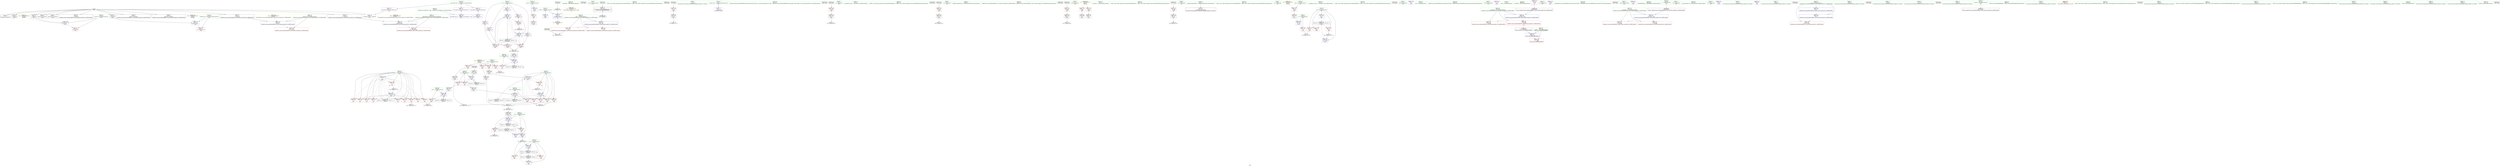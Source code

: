 digraph "SVFG" {
	label="SVFG";

	Node0x55576d78be30 [shape=record,color=grey,label="{NodeID: 0\nNullPtr}"];
	Node0x55576d78be30 -> Node0x55576d7a0e20[style=solid];
	Node0x55576d78be30 -> Node0x55576d7a0f20[style=solid];
	Node0x55576d78be30 -> Node0x55576d7a0ff0[style=solid];
	Node0x55576d78be30 -> Node0x55576d7a10c0[style=solid];
	Node0x55576d78be30 -> Node0x55576d7a1190[style=solid];
	Node0x55576d78be30 -> Node0x55576d7a1260[style=solid];
	Node0x55576d78be30 -> Node0x55576d7a1330[style=solid];
	Node0x55576d78be30 -> Node0x55576d7a1400[style=solid];
	Node0x55576d78be30 -> Node0x55576d7a14d0[style=solid];
	Node0x55576d78be30 -> Node0x55576d7a15a0[style=solid];
	Node0x55576d78be30 -> Node0x55576d7a1670[style=solid];
	Node0x55576d78be30 -> Node0x55576d7a76b0[style=solid];
	Node0x55576d7c4360 [shape=record,color=yellow,style=double,label="{NodeID: 360\n48V_1 = ENCHI(MR_48V_0)\npts\{341 \}\nFun[_ZStplIcSt11char_traitsIcESaIcEENSt7__cxx1112basic_stringIT_T0_T1_EEPKS5_RKS8_]}"];
	Node0x55576d7c4360 -> Node0x55576d7a9db0[style=dashed];
	Node0x55576d7a1b80 [shape=record,color=blue,label="{NodeID: 194\n89\<--142\nn\<--conv7\nmain\n}"];
	Node0x55576d7a1b80 -> Node0x55576d7a50c0[style=dashed];
	Node0x55576d7a1b80 -> Node0x55576d7a5190[style=dashed];
	Node0x55576d7a1b80 -> Node0x55576d7be800[style=dashed];
	Node0x55576d79ead0 [shape=record,color=black,label="{NodeID: 111\n72\<--301\nmain_ret\<--\nmain\n}"];
	Node0x55576d79cd90 [shape=record,color=green,label="{NodeID: 28\n8\<--10\n_ZL2PI\<--_ZL2PI_field_insensitive\nGlob }"];
	Node0x55576d79cd90 -> Node0x55576d7a73b0[style=solid];
	Node0x55576d79cd90 -> Node0x55576d7a77b0[style=solid];
	Node0x55576d7a4d80 [shape=record,color=red,label="{NodeID: 139\n253\<--83\n\<--num\nmain\n}"];
	Node0x55576d7a4d80 -> Node0x55576d7b0a90[style=solid];
	Node0x55576d79f570 [shape=record,color=green,label="{NodeID: 56\n120\<--121\n_ZNSirsERi\<--_ZNSirsERi_field_insensitive\n}"];
	Node0x55576d7d8280 [shape=record,color=black,label="{NodeID: 416\n287 = PHI()\n}"];
	Node0x55576d7a6440 [shape=record,color=red,label="{NodeID: 167\n166\<--165\n\<--arrayidx\nmain\n}"];
	Node0x55576d7a6440 -> Node0x55576d7a1df0[style=solid];
	Node0x55576d7a0ff0 [shape=record,color=black,label="{NodeID: 84\n214\<--3\n\<--dummyVal\nmain\n}"];
	Node0x55576d7a0ff0 -> Node0x55576d7a1f90[style=solid];
	Node0x55576d79afb0 [shape=record,color=green,label="{NodeID: 1\n7\<--1\n__dso_handle\<--dummyObj\nGlob }"];
	Node0x55576d7a1c50 [shape=record,color=blue,label="{NodeID: 195\n93\<--123\ni\<--\nmain\n}"];
	Node0x55576d7a1c50 -> Node0x55576d7a5260[style=dashed];
	Node0x55576d7a1c50 -> Node0x55576d7a5330[style=dashed];
	Node0x55576d7a1c50 -> Node0x55576d7a5400[style=dashed];
	Node0x55576d7a1c50 -> Node0x55576d7a54d0[style=dashed];
	Node0x55576d7a1c50 -> Node0x55576d7a55a0[style=dashed];
	Node0x55576d7a1c50 -> Node0x55576d7a5670[style=dashed];
	Node0x55576d7a1c50 -> Node0x55576d7a5740[style=dashed];
	Node0x55576d7a1c50 -> Node0x55576d7a5810[style=dashed];
	Node0x55576d7a1c50 -> Node0x55576d7a58e0[style=dashed];
	Node0x55576d7a1c50 -> Node0x55576d7a59b0[style=dashed];
	Node0x55576d7a1c50 -> Node0x55576d7a2130[style=dashed];
	Node0x55576d7a1c50 -> Node0x55576d7bed00[style=dashed];
	Node0x55576d79eba0 [shape=record,color=black,label="{NodeID: 112\n406\<--412\n_ZNSt11char_traitsIcE6lengthEPKc_ret\<--call\n_ZNSt11char_traitsIcE6lengthEPKc\n|{<s0>26}}"];
	Node0x55576d79eba0:s0 -> Node0x55576d7d8900[style=solid,color=blue];
	Node0x55576d79ce20 [shape=record,color=green,label="{NodeID: 29\n11\<--12\ncon\<--con_field_insensitive\nGlob }"];
	Node0x55576d79ce20 -> Node0x55576d79ed40[style=solid];
	Node0x55576d79ce20 -> Node0x55576d79ee10[style=solid];
	Node0x55576d79ce20 -> Node0x55576d7a3a40[style=solid];
	Node0x55576d79ce20 -> Node0x55576d7a3b10[style=solid];
	Node0x55576d79ce20 -> Node0x55576d7a3be0[style=solid];
	Node0x55576d7a4e50 [shape=record,color=red,label="{NodeID: 140\n257\<--83\n\<--num\nmain\n}"];
	Node0x55576d7a4e50 -> Node0x55576d79e860[style=solid];
	Node0x55576d79f670 [shape=record,color=green,label="{NodeID: 57\n133\<--134\n_ZNSt7__cxx1112basic_stringIcSt11char_traitsIcESaIcEEC1Ev\<--_ZNSt7__cxx1112basic_stringIcSt11char_traitsIcESaIcEEC1Ev_field_insensitive\n}"];
	Node0x55576d7d8350 [shape=record,color=black,label="{NodeID: 417\n289 = PHI()\n}"];
	Node0x55576d7a6510 [shape=record,color=red,label="{NodeID: 168\n174\<--171\n\<--call17\nmain\n}"];
	Node0x55576d7a6510 -> Node0x55576d79e110[style=solid];
	Node0x55576d7a10c0 [shape=record,color=black,label="{NodeID: 85\n216\<--3\n\<--dummyVal\nmain\n}"];
	Node0x55576d7a10c0 -> Node0x55576d7a2060[style=solid];
	Node0x55576d78bb10 [shape=record,color=green,label="{NodeID: 2\n9\<--1\n\<--dummyObj\nCan only get source location for instruction, argument, global var or function.}"];
	Node0x55576d7a1d20 [shape=record,color=blue,label="{NodeID: 196\n95\<--156\n_b10\<--conv11\nmain\n}"];
	Node0x55576d7a1d20 -> Node0x55576d7a5a80[style=dashed];
	Node0x55576d7a1d20 -> Node0x55576d7bf200[style=dashed];
	Node0x55576d79ec70 [shape=record,color=purple,label="{NodeID: 113\n42\<--4\n\<--_ZStL8__ioinit\n__cxx_global_var_init\n}"];
	Node0x55576d79ceb0 [shape=record,color=green,label="{NodeID: 30\n31\<--35\nllvm.global_ctors\<--llvm.global_ctors_field_insensitive\nGlob }"];
	Node0x55576d79ceb0 -> Node0x55576d7a4260[style=solid];
	Node0x55576d79ceb0 -> Node0x55576d7a4360[style=solid];
	Node0x55576d79ceb0 -> Node0x55576d7a4460[style=solid];
	Node0x55576d7a37d0 [shape=record,color=grey,label="{NodeID: 307\n64 = Binary(65, 61, )\n}"];
	Node0x55576d7a37d0 -> Node0x55576d7a77b0[style=solid];
	Node0x55576d7a4f20 [shape=record,color=red,label="{NodeID: 141\n303\<--85\nexn\<--exn.slot\nmain\n}"];
	Node0x55576d79f770 [shape=record,color=green,label="{NodeID: 58\n136\<--137\n_ZStrsIcSt11char_traitsIcESaIcEERSt13basic_istreamIT_T0_ES7_RNSt7__cxx1112basic_stringIS4_S5_T1_EE\<--_ZStrsIcSt11char_traitsIcESaIcEERSt13basic_istreamIT_T0_ES7_RNSt7__cxx1112basic_stringIS4_S5_T1_EE_field_insensitive\n}"];
	Node0x55576d7d8420 [shape=record,color=black,label="{NodeID: 418\n290 = PHI()\n}"];
	Node0x55576d7a65e0 [shape=record,color=red,label="{NodeID: 169\n181\<--180\n\<--call21\nmain\n}"];
	Node0x55576d7a65e0 -> Node0x55576d79e1e0[style=solid];
	Node0x55576d7a1190 [shape=record,color=black,label="{NodeID: 86\n305\<--3\nlpad.val\<--dummyVal\nmain\n}"];
	Node0x55576d78bbd0 [shape=record,color=green,label="{NodeID: 3\n13\<--1\n.str\<--dummyObj\nGlob }"];
	Node0x55576d7a1df0 [shape=record,color=blue,label="{NodeID: 197\n168\<--166\narrayidx15\<--\nmain\n}"];
	Node0x55576d7a1df0 -> Node0x55576d7a6440[style=dashed];
	Node0x55576d7a1df0 -> Node0x55576d7a6920[style=dashed];
	Node0x55576d7a1df0 -> Node0x55576d7a69f0[style=dashed];
	Node0x55576d7a1df0 -> Node0x55576d7a6ac0[style=dashed];
	Node0x55576d7a1df0 -> Node0x55576d7a1df0[style=dashed];
	Node0x55576d7a1df0 -> Node0x55576d7a1ec0[style=dashed];
	Node0x55576d7a1df0 -> Node0x55576d7c1400[style=dashed];
	Node0x55576d79ed40 [shape=record,color=purple,label="{NodeID: 114\n165\<--11\narrayidx\<--con\nmain\n}"];
	Node0x55576d79ed40 -> Node0x55576d7a6440[style=solid];
	Node0x55576d79cf80 [shape=record,color=green,label="{NodeID: 31\n36\<--37\n__cxx_global_var_init\<--__cxx_global_var_init_field_insensitive\n}"];
	Node0x55576d7af790 [shape=record,color=grey,label="{NodeID: 308\n260 = Binary(259, 123, )\n}"];
	Node0x55576d7af790 -> Node0x55576d79e930[style=solid];
	Node0x55576d7a4ff0 [shape=record,color=red,label="{NodeID: 142\n304\<--87\nsel\<--ehselector.slot\nmain\n}"];
	Node0x55576d79f870 [shape=record,color=green,label="{NodeID: 59\n140\<--141\n_ZNKSt7__cxx1112basic_stringIcSt11char_traitsIcESaIcEE4sizeEv\<--_ZNKSt7__cxx1112basic_stringIcSt11char_traitsIcESaIcEE4sizeEv_field_insensitive\n}"];
	Node0x55576d7d84f0 [shape=record,color=black,label="{NodeID: 419\n361 = PHI()\n}"];
	Node0x55576d7a66b0 [shape=record,color=red,label="{NodeID: 170\n188\<--187\n\<--call26\nmain\n}"];
	Node0x55576d7a66b0 -> Node0x55576d79e2b0[style=solid];
	Node0x55576d7a1260 [shape=record,color=black,label="{NodeID: 87\n306\<--3\nlpad.val81\<--dummyVal\nmain\n}"];
	Node0x55576d78bc90 [shape=record,color=green,label="{NodeID: 4\n15\<--1\n.str.2\<--dummyObj\nGlob }"];
	Node0x55576d7a1ec0 [shape=record,color=blue,label="{NodeID: 198\n208\<--210\narrayidx39\<--inc\nmain\n}"];
	Node0x55576d7a1ec0 -> Node0x55576d7a6440[style=dashed];
	Node0x55576d7a1ec0 -> Node0x55576d7a69f0[style=dashed];
	Node0x55576d7a1ec0 -> Node0x55576d7a6ac0[style=dashed];
	Node0x55576d7a1ec0 -> Node0x55576d7a1df0[style=dashed];
	Node0x55576d7a1ec0 -> Node0x55576d7c1400[style=dashed];
	Node0x55576d79ee10 [shape=record,color=purple,label="{NodeID: 115\n168\<--11\narrayidx15\<--con\nmain\n}"];
	Node0x55576d79ee10 -> Node0x55576d7a1df0[style=solid];
	Node0x55576d79d080 [shape=record,color=green,label="{NodeID: 32\n40\<--41\n_ZNSt8ios_base4InitC1Ev\<--_ZNSt8ios_base4InitC1Ev_field_insensitive\n}"];
	Node0x55576d7af890 [shape=record,color=grey,label="{NodeID: 309\n355 = Binary(352, 354, )\n}"];
	Node0x55576d7a50c0 [shape=record,color=red,label="{NodeID: 143\n155\<--89\n\<--n\nmain\n}"];
	Node0x55576d7a50c0 -> Node0x55576d79e040[style=solid];
	Node0x55576d79f970 [shape=record,color=green,label="{NodeID: 60\n146\<--147\n_ZStplIcSt11char_traitsIcESaIcEENSt7__cxx1112basic_stringIT_T0_T1_EEPKS5_RKS8_\<--_ZStplIcSt11char_traitsIcESaIcEENSt7__cxx1112basic_stringIT_T0_T1_EEPKS5_RKS8__field_insensitive\n}"];
	Node0x55576d7d85c0 [shape=record,color=black,label="{NodeID: 420\n148 = PHI()\n}"];
	Node0x55576d7a6780 [shape=record,color=red,label="{NodeID: 171\n195\<--194\n\<--call31\nmain\n}"];
	Node0x55576d7a6780 -> Node0x55576d79e380[style=solid];
	Node0x55576d7a1330 [shape=record,color=black,label="{NodeID: 88\n372\<--3\n\<--dummyVal\n_ZStplIcSt11char_traitsIcESaIcEENSt7__cxx1112basic_stringIT_T0_T1_EEPKS5_RKS8_\n}"];
	Node0x55576d78d520 [shape=record,color=green,label="{NodeID: 5\n17\<--1\nstdin\<--dummyObj\nGlob }"];
	Node0x55576d7c47f0 [shape=record,color=yellow,style=double,label="{NodeID: 365\n4V_1 = ENCHI(MR_4V_0)\npts\{1 \}\nFun[main]}"];
	Node0x55576d7c47f0 -> Node0x55576d7a4560[style=dashed];
	Node0x55576d7c47f0 -> Node0x55576d7a4630[style=dashed];
	Node0x55576d7a1f90 [shape=record,color=blue,label="{NodeID: 199\n85\<--214\nexn.slot\<--\nmain\n}"];
	Node0x55576d7a1f90 -> Node0x55576d7a4f20[style=dashed];
	Node0x55576d7a3a40 [shape=record,color=purple,label="{NodeID: 116\n208\<--11\narrayidx39\<--con\nmain\n}"];
	Node0x55576d7a3a40 -> Node0x55576d7a6920[style=solid];
	Node0x55576d7a3a40 -> Node0x55576d7a1ec0[style=solid];
	Node0x55576d79d180 [shape=record,color=green,label="{NodeID: 33\n46\<--47\n__cxa_atexit\<--__cxa_atexit_field_insensitive\n}"];
	Node0x55576d7afa10 [shape=record,color=grey,label="{NodeID: 310\n259 = Binary(256, 258, )\n}"];
	Node0x55576d7afa10 -> Node0x55576d7af790[style=solid];
	Node0x55576d7a5190 [shape=record,color=red,label="{NodeID: 144\n232\<--89\n\<--n\nmain\n}"];
	Node0x55576d7a5190 -> Node0x55576d79e5f0[style=solid];
	Node0x55576d79fa70 [shape=record,color=green,label="{NodeID: 61\n149\<--150\n_ZNSt7__cxx1112basic_stringIcSt11char_traitsIcESaIcEEaSEOS4_\<--_ZNSt7__cxx1112basic_stringIcSt11char_traitsIcESaIcEEaSEOS4__field_insensitive\n}"];
	Node0x55576d7d8690 [shape=record,color=black,label="{NodeID: 421\n171 = PHI()\n}"];
	Node0x55576d7d8690 -> Node0x55576d7a6510[style=solid];
	Node0x55576d7a6850 [shape=record,color=red,label="{NodeID: 172\n202\<--201\n\<--call36\nmain\n}"];
	Node0x55576d7a6850 -> Node0x55576d79e450[style=solid];
	Node0x55576d7a1400 [shape=record,color=black,label="{NodeID: 89\n373\<--3\n\<--dummyVal\n_ZStplIcSt11char_traitsIcESaIcEENSt7__cxx1112basic_stringIT_T0_T1_EEPKS5_RKS8_\n}"];
	Node0x55576d7a1400 -> Node0x55576d7a9ce0[style=solid];
	Node0x55576d78d5e0 [shape=record,color=green,label="{NodeID: 6\n18\<--1\n.str.3\<--dummyObj\nGlob }"];
	Node0x55576d7a2060 [shape=record,color=blue,label="{NodeID: 200\n87\<--216\nehselector.slot\<--\nmain\n}"];
	Node0x55576d7a2060 -> Node0x55576d7a4ff0[style=dashed];
	Node0x55576d7a3b10 [shape=record,color=purple,label="{NodeID: 117\n241\<--11\narrayidx48\<--con\nmain\n}"];
	Node0x55576d7a3b10 -> Node0x55576d7a69f0[style=solid];
	Node0x55576d79d280 [shape=record,color=green,label="{NodeID: 34\n45\<--51\n_ZNSt8ios_base4InitD1Ev\<--_ZNSt8ios_base4InitD1Ev_field_insensitive\n}"];
	Node0x55576d79d280 -> Node0x55576d7a1740[style=solid];
	Node0x55576d7afb90 [shape=record,color=grey,label="{NodeID: 311\n164 = Binary(163, 123, )\n}"];
	Node0x55576d7a5260 [shape=record,color=red,label="{NodeID: 145\n159\<--93\n\<--i\nmain\n}"];
	Node0x55576d7a5260 -> Node0x55576d7b0d90[style=solid];
	Node0x55576d79fb70 [shape=record,color=green,label="{NodeID: 62\n152\<--153\n_ZNSt7__cxx1112basic_stringIcSt11char_traitsIcESaIcEED1Ev\<--_ZNSt7__cxx1112basic_stringIcSt11char_traitsIcESaIcEED1Ev_field_insensitive\n}"];
	Node0x55576d7d8760 [shape=record,color=black,label="{NodeID: 422\n180 = PHI()\n}"];
	Node0x55576d7d8760 -> Node0x55576d7a65e0[style=solid];
	Node0x55576d7a6920 [shape=record,color=red,label="{NodeID: 173\n209\<--208\n\<--arrayidx39\nmain\n}"];
	Node0x55576d7a6920 -> Node0x55576d7b0010[style=solid];
	Node0x55576d7a14d0 [shape=record,color=black,label="{NodeID: 90\n375\<--3\n\<--dummyVal\n_ZStplIcSt11char_traitsIcESaIcEENSt7__cxx1112basic_stringIT_T0_T1_EEPKS5_RKS8_\n}"];
	Node0x55576d7a14d0 -> Node0x55576d7a9db0[style=solid];
	Node0x55576d78d6a0 [shape=record,color=green,label="{NodeID: 7\n20\<--1\n.str.4\<--dummyObj\nGlob }"];
	Node0x55576d7c49e0 [shape=record,color=yellow,style=double,label="{NodeID: 367\n8V_1 = ENCHI(MR_8V_0)\npts\{76 \}\nFun[main]}"];
	Node0x55576d7c49e0 -> Node0x55576d7a47d0[style=dashed];
	Node0x55576d7a2130 [shape=record,color=blue,label="{NodeID: 201\n93\<--222\ni\<--inc40\nmain\n}"];
	Node0x55576d7a2130 -> Node0x55576d7a5260[style=dashed];
	Node0x55576d7a2130 -> Node0x55576d7a5330[style=dashed];
	Node0x55576d7a2130 -> Node0x55576d7a5400[style=dashed];
	Node0x55576d7a2130 -> Node0x55576d7a54d0[style=dashed];
	Node0x55576d7a2130 -> Node0x55576d7a55a0[style=dashed];
	Node0x55576d7a2130 -> Node0x55576d7a5670[style=dashed];
	Node0x55576d7a2130 -> Node0x55576d7a5740[style=dashed];
	Node0x55576d7a2130 -> Node0x55576d7a5810[style=dashed];
	Node0x55576d7a2130 -> Node0x55576d7a58e0[style=dashed];
	Node0x55576d7a2130 -> Node0x55576d7a59b0[style=dashed];
	Node0x55576d7a2130 -> Node0x55576d7a2130[style=dashed];
	Node0x55576d7a2130 -> Node0x55576d7bed00[style=dashed];
	Node0x55576d7a3be0 [shape=record,color=purple,label="{NodeID: 118\n247\<--11\narrayidx51\<--con\nmain\n}"];
	Node0x55576d7a3be0 -> Node0x55576d7a6ac0[style=solid];
	Node0x55576d79d380 [shape=record,color=green,label="{NodeID: 35\n58\<--59\n__cxx_global_var_init.1\<--__cxx_global_var_init.1_field_insensitive\n}"];
	Node0x55576d7afd10 [shape=record,color=grey,label="{NodeID: 312\n246 = Binary(243, 245, )\n}"];
	Node0x55576d7a5330 [shape=record,color=red,label="{NodeID: 146\n163\<--93\n\<--i\nmain\n}"];
	Node0x55576d7a5330 -> Node0x55576d7afb90[style=solid];
	Node0x55576d79fc70 [shape=record,color=green,label="{NodeID: 63\n172\<--173\n_ZNSt7__cxx1112basic_stringIcSt11char_traitsIcESaIcEEixEm\<--_ZNSt7__cxx1112basic_stringIcSt11char_traitsIcESaIcEEixEm_field_insensitive\n}"];
	Node0x55576d7d8830 [shape=record,color=black,label="{NodeID: 423\n279 = PHI()\n}"];
	Node0x55576d7a69f0 [shape=record,color=red,label="{NodeID: 174\n242\<--241\n\<--arrayidx48\nmain\n}"];
	Node0x55576d7a69f0 -> Node0x55576d7afe90[style=solid];
	Node0x55576d7a15a0 [shape=record,color=black,label="{NodeID: 91\n384\<--3\nlpad.val\<--dummyVal\n_ZStplIcSt11char_traitsIcESaIcEENSt7__cxx1112basic_stringIT_T0_T1_EEPKS5_RKS8_\n}"];
	Node0x55576d78d760 [shape=record,color=green,label="{NodeID: 8\n22\<--1\nstdout\<--dummyObj\nGlob }"];
	Node0x55576d7a2200 [shape=record,color=blue,label="{NodeID: 202\n97\<--226\nres\<--\nmain\n}"];
	Node0x55576d7a2200 -> Node0x55576d7c1e00[style=dashed];
	Node0x55576d7a3cb0 [shape=record,color=purple,label="{NodeID: 119\n110\<--13\n\<--.str\nmain\n}"];
	Node0x55576d79d480 [shape=record,color=green,label="{NodeID: 36\n62\<--63\nacos\<--acos_field_insensitive\n}"];
	Node0x55576d7afe90 [shape=record,color=grey,label="{NodeID: 313\n249 = Binary(242, 248, )\n}"];
	Node0x55576d7afe90 -> Node0x55576d79e790[style=solid];
	Node0x55576d7a5400 [shape=record,color=red,label="{NodeID: 147\n167\<--93\n\<--i\nmain\n}"];
	Node0x55576d79fd70 [shape=record,color=green,label="{NodeID: 64\n280\<--281\n_ZStlsISt11char_traitsIcEERSt13basic_ostreamIcT_ES5_PKc\<--_ZStlsISt11char_traitsIcEERSt13basic_ostreamIcT_ES5_PKc_field_insensitive\n}"];
	Node0x55576d7d8900 [shape=record,color=black,label="{NodeID: 424\n345 = PHI(406, )\n}"];
	Node0x55576d7d8900 -> Node0x55576d7a9a70[style=solid];
	Node0x55576d7be300 [shape=record,color=black,label="{NodeID: 341\nMR_10V_3 = PHI(MR_10V_4, MR_10V_2, )\npts\{78 \}\n}"];
	Node0x55576d7be300 -> Node0x55576d7a48a0[style=dashed];
	Node0x55576d7be300 -> Node0x55576d7a4970[style=dashed];
	Node0x55576d7be300 -> Node0x55576d7a4a40[style=dashed];
	Node0x55576d7be300 -> Node0x55576d7a2880[style=dashed];
	Node0x55576d7a6ac0 [shape=record,color=red,label="{NodeID: 175\n248\<--247\n\<--arrayidx51\nmain\n}"];
	Node0x55576d7a6ac0 -> Node0x55576d7afe90[style=solid];
	Node0x55576d7a1670 [shape=record,color=black,label="{NodeID: 92\n385\<--3\nlpad.val6\<--dummyVal\n_ZStplIcSt11char_traitsIcESaIcEENSt7__cxx1112basic_stringIT_T0_T1_EEPKS5_RKS8_\n}"];
	Node0x55576d78d860 [shape=record,color=green,label="{NodeID: 9\n23\<--1\n_ZSt3cin\<--dummyObj\nGlob }"];
	Node0x55576d7a22d0 [shape=record,color=blue,label="{NodeID: 203\n99\<--228\nlast\<--\nmain\n}"];
	Node0x55576d7a22d0 -> Node0x55576d7c2300[style=dashed];
	Node0x55576d7a3d80 [shape=record,color=purple,label="{NodeID: 120\n111\<--15\n\<--.str.2\nmain\n}"];
	Node0x55576d79d580 [shape=record,color=green,label="{NodeID: 37\n70\<--71\nmain\<--main_field_insensitive\n}"];
	Node0x55576d7b0010 [shape=record,color=grey,label="{NodeID: 314\n210 = Binary(209, 123, )\n}"];
	Node0x55576d7b0010 -> Node0x55576d7a1ec0[style=solid];
	Node0x55576d7a54d0 [shape=record,color=red,label="{NodeID: 148\n170\<--93\n\<--i\nmain\n}"];
	Node0x55576d79fe70 [shape=record,color=green,label="{NodeID: 65\n284\<--285\n_ZNSolsEx\<--_ZNSolsEx_field_insensitive\n}"];
	Node0x55576d7d89d0 [shape=record,color=black,label="{NodeID: 425\n354 = PHI()\n}"];
	Node0x55576d7d89d0 -> Node0x55576d7af890[style=solid];
	Node0x55576d7be800 [shape=record,color=black,label="{NodeID: 342\nMR_20V_2 = PHI(MR_20V_3, MR_20V_1, )\npts\{90 \}\n}"];
	Node0x55576d7be800 -> Node0x55576d7a1b80[style=dashed];
	Node0x55576d7a6b90 [shape=record,color=red,label="{NodeID: 176\n344\<--330\n\<--__lhs.addr\n_ZStplIcSt11char_traitsIcESaIcEENSt7__cxx1112basic_stringIT_T0_T1_EEPKS5_RKS8_\n|{<s0>26}}"];
	Node0x55576d7a6b90:s0 -> Node0x55576d7d8e80[style=solid,color=red];
	Node0x55576d7a1740 [shape=record,color=black,label="{NodeID: 93\n44\<--45\n\<--_ZNSt8ios_base4InitD1Ev\nCan only get source location for instruction, argument, global var or function.}"];
	Node0x55576d78d960 [shape=record,color=green,label="{NodeID: 10\n24\<--1\n.str.5\<--dummyObj\nGlob }"];
	Node0x55576d7c4c80 [shape=record,color=yellow,style=double,label="{NodeID: 370\n14V_1 = ENCHI(MR_14V_0)\npts\{84 \}\nFun[main]}"];
	Node0x55576d7c4c80 -> Node0x55576d7a4be0[style=dashed];
	Node0x55576d7c4c80 -> Node0x55576d7a4cb0[style=dashed];
	Node0x55576d7c4c80 -> Node0x55576d7a4d80[style=dashed];
	Node0x55576d7c4c80 -> Node0x55576d7a4e50[style=dashed];
	Node0x55576d7a23a0 [shape=record,color=blue,label="{NodeID: 204\n101\<--230\ni41\<--conv42\nmain\n}"];
	Node0x55576d7a23a0 -> Node0x55576d7a5e90[style=dashed];
	Node0x55576d7a23a0 -> Node0x55576d7a5f60[style=dashed];
	Node0x55576d7a23a0 -> Node0x55576d7a6030[style=dashed];
	Node0x55576d7a23a0 -> Node0x55576d7a6100[style=dashed];
	Node0x55576d7a23a0 -> Node0x55576d7a61d0[style=dashed];
	Node0x55576d7a23a0 -> Node0x55576d7a27b0[style=dashed];
	Node0x55576d7a23a0 -> Node0x55576d7c0100[style=dashed];
	Node0x55576d7a3e50 [shape=record,color=purple,label="{NodeID: 121\n116\<--18\n\<--.str.3\nmain\n}"];
	Node0x55576d79d680 [shape=record,color=green,label="{NodeID: 38\n73\<--74\nretval\<--retval_field_insensitive\nmain\n}"];
	Node0x55576d79d680 -> Node0x55576d7a4700[style=solid];
	Node0x55576d79d680 -> Node0x55576d7a7880[style=solid];
	Node0x55576d7b0190 [shape=record,color=grey,label="{NodeID: 315\n298 = Binary(297, 123, )\n}"];
	Node0x55576d7b0190 -> Node0x55576d7a2880[style=solid];
	Node0x55576d7a55a0 [shape=record,color=red,label="{NodeID: 149\n179\<--93\n\<--i\nmain\n}"];
	Node0x55576d79ff70 [shape=record,color=green,label="{NodeID: 66\n291\<--292\n_ZSt4endlIcSt11char_traitsIcEERSt13basic_ostreamIT_T0_ES6_\<--_ZSt4endlIcSt11char_traitsIcEERSt13basic_ostreamIT_T0_ES6__field_insensitive\n}"];
	Node0x55576d7d8aa0 [shape=record,color=black,label="{NodeID: 426\n365 = PHI()\n}"];
	Node0x55576d7bed00 [shape=record,color=black,label="{NodeID: 343\nMR_22V_2 = PHI(MR_22V_4, MR_22V_1, )\npts\{94 \}\n}"];
	Node0x55576d7bed00 -> Node0x55576d7a1c50[style=dashed];
	Node0x55576d7a6c60 [shape=record,color=red,label="{NodeID: 177\n359\<--330\n\<--__lhs.addr\n_ZStplIcSt11char_traitsIcESaIcEENSt7__cxx1112basic_stringIT_T0_T1_EEPKS5_RKS8_\n}"];
	Node0x55576d7a1840 [shape=record,color=black,label="{NodeID: 94\n112\<--109\ncall\<--\nmain\n}"];
	Node0x55576d78da60 [shape=record,color=green,label="{NodeID: 11\n26\<--1\n_ZSt4cout\<--dummyObj\nGlob }"];
	Node0x55576d7c4d60 [shape=record,color=yellow,style=double,label="{NodeID: 371\n16V_1 = ENCHI(MR_16V_0)\npts\{86 \}\nFun[main]}"];
	Node0x55576d7c4d60 -> Node0x55576d7a1f90[style=dashed];
	Node0x55576d7a2470 [shape=record,color=blue,label="{NodeID: 205\n103\<--233\n_b43\<--conv44\nmain\n}"];
	Node0x55576d7a2470 -> Node0x55576d7a62a0[style=dashed];
	Node0x55576d7a2470 -> Node0x55576d7c0e10[style=dashed];
	Node0x55576d7a3f20 [shape=record,color=purple,label="{NodeID: 122\n117\<--20\n\<--.str.4\nmain\n}"];
	Node0x55576d79d750 [shape=record,color=green,label="{NodeID: 39\n75\<--76\nntest\<--ntest_field_insensitive\nmain\n}"];
	Node0x55576d79d750 -> Node0x55576d7a47d0[style=solid];
	Node0x55576d7b0310 [shape=record,color=grey,label="{NodeID: 316\n222 = Binary(221, 123, )\n}"];
	Node0x55576d7b0310 -> Node0x55576d7a2130[style=solid];
	Node0x55576d7a5670 [shape=record,color=red,label="{NodeID: 150\n186\<--93\n\<--i\nmain\n}"];
	Node0x55576d7a0070 [shape=record,color=green,label="{NodeID: 67\n293\<--294\n_ZNSolsEPFRSoS_E\<--_ZNSolsEPFRSoS_E_field_insensitive\n}"];
	Node0x55576d7d8b70 [shape=record,color=black,label="{NodeID: 427\n412 = PHI()\n}"];
	Node0x55576d7d8b70 -> Node0x55576d79eba0[style=solid];
	Node0x55576d7bf200 [shape=record,color=black,label="{NodeID: 344\nMR_24V_2 = PHI(MR_24V_3, MR_24V_1, )\npts\{96 \}\n}"];
	Node0x55576d7bf200 -> Node0x55576d7a1d20[style=dashed];
	Node0x55576d7a6d30 [shape=record,color=red,label="{NodeID: 178\n353\<--332\n\<--__rhs.addr\n_ZStplIcSt11char_traitsIcESaIcEENSt7__cxx1112basic_stringIT_T0_T1_EEPKS5_RKS8_\n}"];
	Node0x55576d7a1910 [shape=record,color=black,label="{NodeID: 95\n118\<--115\ncall1\<--\nmain\n}"];
	Node0x55576d78e270 [shape=record,color=green,label="{NodeID: 12\n27\<--1\n.str.6\<--dummyObj\nGlob }"];
	Node0x55576d7c4e40 [shape=record,color=yellow,style=double,label="{NodeID: 372\n18V_1 = ENCHI(MR_18V_0)\npts\{88 \}\nFun[main]}"];
	Node0x55576d7c4e40 -> Node0x55576d7a2060[style=dashed];
	Node0x55576d7a2540 [shape=record,color=blue,label="{NodeID: 206\n105\<--250\nx\<--conv53\nmain\n}"];
	Node0x55576d7a2540 -> Node0x55576d7a6370[style=dashed];
	Node0x55576d7a2540 -> Node0x55576d7a2540[style=dashed];
	Node0x55576d7a2540 -> Node0x55576d7c0f00[style=dashed];
	Node0x55576d7a3ff0 [shape=record,color=purple,label="{NodeID: 123\n144\<--24\n\<--.str.5\nmain\n|{<s0>11}}"];
	Node0x55576d7a3ff0:s0 -> Node0x55576d7d8c40[style=solid,color=red];
	Node0x55576d79d820 [shape=record,color=green,label="{NodeID: 40\n77\<--78\ntest\<--test_field_insensitive\nmain\n}"];
	Node0x55576d79d820 -> Node0x55576d7a48a0[style=solid];
	Node0x55576d79d820 -> Node0x55576d7a4970[style=solid];
	Node0x55576d79d820 -> Node0x55576d7a4a40[style=solid];
	Node0x55576d79d820 -> Node0x55576d7a19e0[style=solid];
	Node0x55576d79d820 -> Node0x55576d7a2880[style=solid];
	Node0x55576d7b0490 [shape=record,color=grey,label="{NodeID: 317\n270 = Binary(269, 268, )\n}"];
	Node0x55576d7b0490 -> Node0x55576d7a26e0[style=solid];
	Node0x55576d7a5740 [shape=record,color=red,label="{NodeID: 151\n193\<--93\n\<--i\nmain\n}"];
	Node0x55576d7a0170 [shape=record,color=green,label="{NodeID: 68\n320\<--321\n__gxx_personality_v0\<--__gxx_personality_v0_field_insensitive\n}"];
	Node0x55576d7d8c40 [shape=record,color=black,label="{NodeID: 428\n328 = PHI(144, )\n1st arg _ZStplIcSt11char_traitsIcESaIcEENSt7__cxx1112basic_stringIT_T0_T1_EEPKS5_RKS8_ }"];
	Node0x55576d7d8c40 -> Node0x55576d7a2950[style=solid];
	Node0x55576d7bf700 [shape=record,color=black,label="{NodeID: 345\nMR_26V_2 = PHI(MR_26V_4, MR_26V_1, )\npts\{98 \}\n}"];
	Node0x55576d7bf700 -> Node0x55576d7a2200[style=dashed];
	Node0x55576d7a6e00 [shape=record,color=red,label="{NodeID: 179\n364\<--332\n\<--__rhs.addr\n_ZStplIcSt11char_traitsIcESaIcEENSt7__cxx1112basic_stringIT_T0_T1_EEPKS5_RKS8_\n}"];
	Node0x55576d79dea0 [shape=record,color=black,label="{NodeID: 96\n125\<--124\nconv\<--\nmain\n}"];
	Node0x55576d79dea0 -> Node0x55576d7a1ab0[style=solid];
	Node0x55576d78e370 [shape=record,color=green,label="{NodeID: 13\n29\<--1\n.str.7\<--dummyObj\nGlob }"];
	Node0x55576d7a2610 [shape=record,color=blue,label="{NodeID: 207\n99\<--261\nlast\<--conv58\nmain\n}"];
	Node0x55576d7a2610 -> Node0x55576d7a5cf0[style=dashed];
	Node0x55576d7a2610 -> Node0x55576d7a5dc0[style=dashed];
	Node0x55576d7a2610 -> Node0x55576d7c2300[style=dashed];
	Node0x55576d7a40c0 [shape=record,color=purple,label="{NodeID: 124\n278\<--27\n\<--.str.6\nmain\n}"];
	Node0x55576d79d8f0 [shape=record,color=green,label="{NodeID: 41\n79\<--80\n_b\<--_b_field_insensitive\nmain\n}"];
	Node0x55576d79d8f0 -> Node0x55576d7a4b10[style=solid];
	Node0x55576d79d8f0 -> Node0x55576d7a1ab0[style=solid];
	Node0x55576d7b0610 [shape=record,color=grey,label="{NodeID: 318\n275 = Binary(274, 123, )\n}"];
	Node0x55576d7b0610 -> Node0x55576d7a27b0[style=solid];
	Node0x55576d7a5810 [shape=record,color=red,label="{NodeID: 152\n200\<--93\n\<--i\nmain\n}"];
	Node0x55576d7a0270 [shape=record,color=green,label="{NodeID: 69\n330\<--331\n__lhs.addr\<--__lhs.addr_field_insensitive\n_ZStplIcSt11char_traitsIcESaIcEENSt7__cxx1112basic_stringIT_T0_T1_EEPKS5_RKS8_\n}"];
	Node0x55576d7a0270 -> Node0x55576d7a6b90[style=solid];
	Node0x55576d7a0270 -> Node0x55576d7a6c60[style=solid];
	Node0x55576d7a0270 -> Node0x55576d7a2950[style=solid];
	Node0x55576d7d8d40 [shape=record,color=black,label="{NodeID: 429\n329 = PHI(81, )\n2nd arg _ZStplIcSt11char_traitsIcESaIcEENSt7__cxx1112basic_stringIT_T0_T1_EEPKS5_RKS8_ }"];
	Node0x55576d7d8d40 -> Node0x55576d7a99a0[style=solid];
	Node0x55576d7bfc00 [shape=record,color=black,label="{NodeID: 346\nMR_28V_2 = PHI(MR_28V_4, MR_28V_1, )\npts\{100 \}\n}"];
	Node0x55576d7bfc00 -> Node0x55576d7a22d0[style=dashed];
	Node0x55576d7a6ed0 [shape=record,color=red,label="{NodeID: 180\n352\<--334\n\<--__len\n_ZStplIcSt11char_traitsIcESaIcEENSt7__cxx1112basic_stringIT_T0_T1_EEPKS5_RKS8_\n}"];
	Node0x55576d7a6ed0 -> Node0x55576d7af890[style=solid];
	Node0x55576d79df70 [shape=record,color=black,label="{NodeID: 97\n142\<--139\nconv7\<--call6\nmain\n}"];
	Node0x55576d79df70 -> Node0x55576d7a1b80[style=solid];
	Node0x55576d78e470 [shape=record,color=green,label="{NodeID: 14\n32\<--1\n\<--dummyObj\nCan only get source location for instruction, argument, global var or function.}"];
	Node0x55576d7a26e0 [shape=record,color=blue,label="{NodeID: 208\n97\<--270\nres\<--add63\nmain\n}"];
	Node0x55576d7a26e0 -> Node0x55576d7c1e00[style=dashed];
	Node0x55576d7a4190 [shape=record,color=purple,label="{NodeID: 125\n286\<--29\n\<--.str.7\nmain\n}"];
	Node0x55576d79d9c0 [shape=record,color=green,label="{NodeID: 42\n81\<--82\ns\<--s_field_insensitive\nmain\n|{<s0>11}}"];
	Node0x55576d79d9c0:s0 -> Node0x55576d7d8d40[style=solid,color=red];
	Node0x55576d7b0790 [shape=record,color=grey,label="{NodeID: 319\n130 = cmp(128, 129, )\n}"];
	Node0x55576d7a58e0 [shape=record,color=red,label="{NodeID: 153\n207\<--93\n\<--i\nmain\n}"];
	Node0x55576d7a0340 [shape=record,color=green,label="{NodeID: 70\n332\<--333\n__rhs.addr\<--__rhs.addr_field_insensitive\n_ZStplIcSt11char_traitsIcESaIcEENSt7__cxx1112basic_stringIT_T0_T1_EEPKS5_RKS8_\n}"];
	Node0x55576d7a0340 -> Node0x55576d7a6d30[style=solid];
	Node0x55576d7a0340 -> Node0x55576d7a6e00[style=solid];
	Node0x55576d7a0340 -> Node0x55576d7a99a0[style=solid];
	Node0x55576d7d8e80 [shape=record,color=black,label="{NodeID: 430\n407 = PHI(344, )\n0th arg _ZNSt11char_traitsIcE6lengthEPKc }"];
	Node0x55576d7d8e80 -> Node0x55576d7a9e80[style=solid];
	Node0x55576d7c0100 [shape=record,color=black,label="{NodeID: 347\nMR_30V_2 = PHI(MR_30V_4, MR_30V_1, )\npts\{102 \}\n}"];
	Node0x55576d7c0100 -> Node0x55576d7a23a0[style=dashed];
	Node0x55576d7a6fa0 [shape=record,color=red,label="{NodeID: 181\n360\<--334\n\<--__len\n_ZStplIcSt11char_traitsIcESaIcEENSt7__cxx1112basic_stringIT_T0_T1_EEPKS5_RKS8_\n}"];
	Node0x55576d79e040 [shape=record,color=black,label="{NodeID: 98\n156\<--155\nconv11\<--\nmain\n}"];
	Node0x55576d79e040 -> Node0x55576d7a1d20[style=solid];
	Node0x55576d78e570 [shape=record,color=green,label="{NodeID: 15\n65\<--1\n\<--dummyObj\nCan only get source location for instruction, argument, global var or function.}"];
	Node0x55576d7a27b0 [shape=record,color=blue,label="{NodeID: 209\n101\<--275\ni41\<--inc66\nmain\n}"];
	Node0x55576d7a27b0 -> Node0x55576d7a5e90[style=dashed];
	Node0x55576d7a27b0 -> Node0x55576d7a5f60[style=dashed];
	Node0x55576d7a27b0 -> Node0x55576d7a6030[style=dashed];
	Node0x55576d7a27b0 -> Node0x55576d7a6100[style=dashed];
	Node0x55576d7a27b0 -> Node0x55576d7a61d0[style=dashed];
	Node0x55576d7a27b0 -> Node0x55576d7a27b0[style=dashed];
	Node0x55576d7a27b0 -> Node0x55576d7c0100[style=dashed];
	Node0x55576d7a4260 [shape=record,color=purple,label="{NodeID: 126\n433\<--31\nllvm.global_ctors_0\<--llvm.global_ctors\nGlob }"];
	Node0x55576d7a4260 -> Node0x55576d7a74b0[style=solid];
	Node0x55576d79da90 [shape=record,color=green,label="{NodeID: 43\n83\<--84\nnum\<--num_field_insensitive\nmain\n}"];
	Node0x55576d79da90 -> Node0x55576d7a4be0[style=solid];
	Node0x55576d79da90 -> Node0x55576d7a4cb0[style=solid];
	Node0x55576d79da90 -> Node0x55576d7a4d80[style=solid];
	Node0x55576d79da90 -> Node0x55576d7a4e50[style=solid];
	Node0x55576d7b0910 [shape=record,color=grey,label="{NodeID: 320\n265 = cmp(264, 228, )\n}"];
	Node0x55576d7a59b0 [shape=record,color=red,label="{NodeID: 154\n221\<--93\n\<--i\nmain\n}"];
	Node0x55576d7a59b0 -> Node0x55576d7b0310[style=solid];
	Node0x55576d7a0410 [shape=record,color=green,label="{NodeID: 71\n334\<--335\n__len\<--__len_field_insensitive\n_ZStplIcSt11char_traitsIcESaIcEENSt7__cxx1112basic_stringIT_T0_T1_EEPKS5_RKS8_\n}"];
	Node0x55576d7a0410 -> Node0x55576d7a6ed0[style=solid];
	Node0x55576d7a0410 -> Node0x55576d7a6fa0[style=solid];
	Node0x55576d7a0410 -> Node0x55576d7a9a70[style=solid];
	Node0x55576d7d9650 [shape=record,color=black,label="{NodeID: 431\n119 = PHI()\n}"];
	Node0x55576d7c0e10 [shape=record,color=black,label="{NodeID: 348\nMR_32V_2 = PHI(MR_32V_3, MR_32V_1, )\npts\{104 \}\n}"];
	Node0x55576d7c0e10 -> Node0x55576d7a2470[style=dashed];
	Node0x55576d7a7070 [shape=record,color=red,label="{NodeID: 182\n370\<--336\nnrvo.val\<--nrvo\n_ZStplIcSt11char_traitsIcESaIcEENSt7__cxx1112basic_stringIT_T0_T1_EEPKS5_RKS8_\n}"];
	Node0x55576d79e110 [shape=record,color=black,label="{NodeID: 99\n175\<--174\nconv18\<--\nmain\n}"];
	Node0x55576d79e110 -> Node0x55576d7b1210[style=solid];
	Node0x55576d78e670 [shape=record,color=green,label="{NodeID: 16\n108\<--1\n\<--dummyObj\nCan only get source location for instruction, argument, global var or function.}"];
	Node0x55576d7a2880 [shape=record,color=blue,label="{NodeID: 210\n77\<--298\ntest\<--inc79\nmain\n}"];
	Node0x55576d7a2880 -> Node0x55576d7be300[style=dashed];
	Node0x55576d7a4360 [shape=record,color=purple,label="{NodeID: 127\n434\<--31\nllvm.global_ctors_1\<--llvm.global_ctors\nGlob }"];
	Node0x55576d7a4360 -> Node0x55576d7a75b0[style=solid];
	Node0x55576d79db60 [shape=record,color=green,label="{NodeID: 44\n85\<--86\nexn.slot\<--exn.slot_field_insensitive\nmain\n}"];
	Node0x55576d79db60 -> Node0x55576d7a4f20[style=solid];
	Node0x55576d79db60 -> Node0x55576d7a1f90[style=solid];
	Node0x55576d7b0a90 [shape=record,color=grey,label="{NodeID: 321\n254 = cmp(252, 253, )\n}"];
	Node0x55576d7a5a80 [shape=record,color=red,label="{NodeID: 155\n160\<--95\n\<--_b10\nmain\n}"];
	Node0x55576d7a5a80 -> Node0x55576d7b0d90[style=solid];
	Node0x55576d7a04e0 [shape=record,color=green,label="{NodeID: 72\n336\<--337\nnrvo\<--nrvo_field_insensitive\n_ZStplIcSt11char_traitsIcESaIcEENSt7__cxx1112basic_stringIT_T0_T1_EEPKS5_RKS8_\n}"];
	Node0x55576d7a04e0 -> Node0x55576d7a7070[style=solid];
	Node0x55576d7a04e0 -> Node0x55576d7a9b40[style=solid];
	Node0x55576d7a04e0 -> Node0x55576d7a9c10[style=solid];
	Node0x55576d7d9750 [shape=record,color=black,label="{NodeID: 432\n135 = PHI()\n}"];
	Node0x55576d7c0f00 [shape=record,color=black,label="{NodeID: 349\nMR_34V_2 = PHI(MR_34V_3, MR_34V_1, )\npts\{106 \}\n}"];
	Node0x55576d7c0f00 -> Node0x55576d7a2540[style=dashed];
	Node0x55576d7c0f00 -> Node0x55576d7c0f00[style=dashed];
	Node0x55576d7a7140 [shape=record,color=red,label="{NodeID: 183\n382\<--338\nexn\<--exn.slot\n_ZStplIcSt11char_traitsIcESaIcEENSt7__cxx1112basic_stringIT_T0_T1_EEPKS5_RKS8_\n}"];
	Node0x55576d79e1e0 [shape=record,color=black,label="{NodeID: 100\n182\<--181\nconv22\<--\nmain\n}"];
	Node0x55576d79e1e0 -> Node0x55576d7b1090[style=solid];
	Node0x55576d78e770 [shape=record,color=green,label="{NodeID: 17\n123\<--1\n\<--dummyObj\nCan only get source location for instruction, argument, global var or function.}"];
	Node0x55576d7a2950 [shape=record,color=blue,label="{NodeID: 211\n330\<--328\n__lhs.addr\<--__lhs\n_ZStplIcSt11char_traitsIcESaIcEENSt7__cxx1112basic_stringIT_T0_T1_EEPKS5_RKS8_\n}"];
	Node0x55576d7a2950 -> Node0x55576d7a6b90[style=dashed];
	Node0x55576d7a2950 -> Node0x55576d7a6c60[style=dashed];
	Node0x55576d7a4460 [shape=record,color=purple,label="{NodeID: 128\n435\<--31\nllvm.global_ctors_2\<--llvm.global_ctors\nGlob }"];
	Node0x55576d7a4460 -> Node0x55576d7a76b0[style=solid];
	Node0x55576d79dc30 [shape=record,color=green,label="{NodeID: 45\n87\<--88\nehselector.slot\<--ehselector.slot_field_insensitive\nmain\n}"];
	Node0x55576d79dc30 -> Node0x55576d7a4ff0[style=solid];
	Node0x55576d79dc30 -> Node0x55576d7a2060[style=solid];
	Node0x55576d7b0c10 [shape=record,color=grey,label="{NodeID: 322\n204 = cmp(203, 205, )\n}"];
	Node0x55576d7a5b50 [shape=record,color=red,label="{NodeID: 156\n269\<--97\n\<--res\nmain\n}"];
	Node0x55576d7a5b50 -> Node0x55576d7b0490[style=solid];
	Node0x55576d7a05b0 [shape=record,color=green,label="{NodeID: 73\n338\<--339\nexn.slot\<--exn.slot_field_insensitive\n_ZStplIcSt11char_traitsIcESaIcEENSt7__cxx1112basic_stringIT_T0_T1_EEPKS5_RKS8_\n}"];
	Node0x55576d7a05b0 -> Node0x55576d7a7140[style=solid];
	Node0x55576d7a05b0 -> Node0x55576d7a9ce0[style=solid];
	Node0x55576d7d98b0 [shape=record,color=black,label="{NodeID: 433\n61 = PHI()\n}"];
	Node0x55576d7d98b0 -> Node0x55576d7a37d0[style=solid];
	Node0x55576d7c1400 [shape=record,color=black,label="{NodeID: 350\nMR_36V_2 = PHI(MR_36V_3, MR_36V_1, )\npts\{120000 \}\n}"];
	Node0x55576d7c1400 -> Node0x55576d7a6440[style=dashed];
	Node0x55576d7c1400 -> Node0x55576d7a69f0[style=dashed];
	Node0x55576d7c1400 -> Node0x55576d7a6ac0[style=dashed];
	Node0x55576d7c1400 -> Node0x55576d7a1df0[style=dashed];
	Node0x55576d7c1400 -> Node0x55576d7c1400[style=dashed];
	Node0x55576d7a7210 [shape=record,color=red,label="{NodeID: 184\n383\<--340\nsel\<--ehselector.slot\n_ZStplIcSt11char_traitsIcESaIcEENSt7__cxx1112basic_stringIT_T0_T1_EEPKS5_RKS8_\n}"];
	Node0x55576d79e2b0 [shape=record,color=black,label="{NodeID: 101\n189\<--188\nconv27\<--\nmain\n}"];
	Node0x55576d79e2b0 -> Node0x55576d7b1390[style=solid];
	Node0x55576d78e870 [shape=record,color=green,label="{NodeID: 18\n177\<--1\n\<--dummyObj\nCan only get source location for instruction, argument, global var or function.}"];
	Node0x55576d7a99a0 [shape=record,color=blue,label="{NodeID: 212\n332\<--329\n__rhs.addr\<--__rhs\n_ZStplIcSt11char_traitsIcESaIcEENSt7__cxx1112basic_stringIT_T0_T1_EEPKS5_RKS8_\n}"];
	Node0x55576d7a99a0 -> Node0x55576d7a6d30[style=dashed];
	Node0x55576d7a99a0 -> Node0x55576d7a6e00[style=dashed];
	Node0x55576d7a4560 [shape=record,color=red,label="{NodeID: 129\n109\<--17\n\<--stdin\nmain\n}"];
	Node0x55576d7a4560 -> Node0x55576d7a1840[style=solid];
	Node0x55576d79dd00 [shape=record,color=green,label="{NodeID: 46\n89\<--90\nn\<--n_field_insensitive\nmain\n}"];
	Node0x55576d79dd00 -> Node0x55576d7a50c0[style=solid];
	Node0x55576d79dd00 -> Node0x55576d7a5190[style=solid];
	Node0x55576d79dd00 -> Node0x55576d7a1b80[style=solid];
	Node0x55576d7b0d90 [shape=record,color=grey,label="{NodeID: 323\n161 = cmp(159, 160, )\n}"];
	Node0x55576d7a5c20 [shape=record,color=red,label="{NodeID: 157\n288\<--97\n\<--res\nmain\n}"];
	Node0x55576d7a0680 [shape=record,color=green,label="{NodeID: 74\n340\<--341\nehselector.slot\<--ehselector.slot_field_insensitive\n_ZStplIcSt11char_traitsIcESaIcEENSt7__cxx1112basic_stringIT_T0_T1_EEPKS5_RKS8_\n}"];
	Node0x55576d7a0680 -> Node0x55576d7a7210[style=solid];
	Node0x55576d7a0680 -> Node0x55576d7a9db0[style=solid];
	Node0x55576d7d99b0 [shape=record,color=black,label="{NodeID: 434\n138 = PHI()\n}"];
	Node0x55576d7a72e0 [shape=record,color=red,label="{NodeID: 185\n411\<--408\n\<--__s.addr\n_ZNSt11char_traitsIcE6lengthEPKc\n}"];
	Node0x55576d79e380 [shape=record,color=black,label="{NodeID: 102\n196\<--195\nconv32\<--\nmain\n}"];
	Node0x55576d79e380 -> Node0x55576d7b1510[style=solid];
	Node0x55576d78e970 [shape=record,color=green,label="{NodeID: 19\n184\<--1\n\<--dummyObj\nCan only get source location for instruction, argument, global var or function.}"];
	Node0x55576d7a9a70 [shape=record,color=blue,label="{NodeID: 213\n334\<--345\n__len\<--call\n_ZStplIcSt11char_traitsIcESaIcEENSt7__cxx1112basic_stringIT_T0_T1_EEPKS5_RKS8_\n}"];
	Node0x55576d7a9a70 -> Node0x55576d7a6ed0[style=dashed];
	Node0x55576d7a9a70 -> Node0x55576d7a6fa0[style=dashed];
	Node0x55576d7a4630 [shape=record,color=red,label="{NodeID: 130\n115\<--22\n\<--stdout\nmain\n}"];
	Node0x55576d7a4630 -> Node0x55576d7a1910[style=solid];
	Node0x55576d79ddd0 [shape=record,color=green,label="{NodeID: 47\n91\<--92\nref.tmp\<--ref.tmp_field_insensitive\nmain\n|{<s0>11}}"];
	Node0x55576d79ddd0:s0 -> Node0x55576d7d6ba0[style=solid,color=red];
	Node0x55576d7b0f10 [shape=record,color=grey,label="{NodeID: 324\n238 = cmp(236, 237, )\n}"];
	Node0x55576d7a5cf0 [shape=record,color=red,label="{NodeID: 158\n264\<--99\n\<--last\nmain\n}"];
	Node0x55576d7a5cf0 -> Node0x55576d7b0910[style=solid];
	Node0x55576d7a0750 [shape=record,color=green,label="{NodeID: 75\n346\<--347\n_ZNSt11char_traitsIcE6lengthEPKc\<--_ZNSt11char_traitsIcE6lengthEPKc_field_insensitive\n}"];
	Node0x55576d7d9a80 [shape=record,color=black,label="{NodeID: 435\n139 = PHI()\n}"];
	Node0x55576d7d9a80 -> Node0x55576d79df70[style=solid];
	Node0x55576d7c1e00 [shape=record,color=black,label="{NodeID: 352\nMR_26V_4 = PHI(MR_26V_6, MR_26V_3, )\npts\{98 \}\n}"];
	Node0x55576d7c1e00 -> Node0x55576d7a5b50[style=dashed];
	Node0x55576d7c1e00 -> Node0x55576d7a5c20[style=dashed];
	Node0x55576d7c1e00 -> Node0x55576d7a26e0[style=dashed];
	Node0x55576d7c1e00 -> Node0x55576d7bf700[style=dashed];
	Node0x55576d7c1e00 -> Node0x55576d7c1e00[style=dashed];
	Node0x55576d7a73b0 [shape=record,color=blue,label="{NodeID: 186\n8\<--9\n_ZL2PI\<--\nGlob }"];
	Node0x55576d79e450 [shape=record,color=black,label="{NodeID: 103\n203\<--202\nconv37\<--\nmain\n}"];
	Node0x55576d79e450 -> Node0x55576d7b0c10[style=solid];
	Node0x55576d78ea70 [shape=record,color=green,label="{NodeID: 20\n191\<--1\n\<--dummyObj\nCan only get source location for instruction, argument, global var or function.}"];
	Node0x55576d7a9b40 [shape=record,color=blue,label="{NodeID: 214\n336\<--350\nnrvo\<--\n_ZStplIcSt11char_traitsIcESaIcEENSt7__cxx1112basic_stringIT_T0_T1_EEPKS5_RKS8_\n}"];
	Node0x55576d7a9b40 -> Node0x55576d7a9c10[style=dashed];
	Node0x55576d7a4700 [shape=record,color=red,label="{NodeID: 131\n301\<--73\n\<--retval\nmain\n}"];
	Node0x55576d7a4700 -> Node0x55576d79ead0[style=solid];
	Node0x55576d79eec0 [shape=record,color=green,label="{NodeID: 48\n93\<--94\ni\<--i_field_insensitive\nmain\n}"];
	Node0x55576d79eec0 -> Node0x55576d7a5260[style=solid];
	Node0x55576d79eec0 -> Node0x55576d7a5330[style=solid];
	Node0x55576d79eec0 -> Node0x55576d7a5400[style=solid];
	Node0x55576d79eec0 -> Node0x55576d7a54d0[style=solid];
	Node0x55576d79eec0 -> Node0x55576d7a55a0[style=solid];
	Node0x55576d79eec0 -> Node0x55576d7a5670[style=solid];
	Node0x55576d79eec0 -> Node0x55576d7a5740[style=solid];
	Node0x55576d79eec0 -> Node0x55576d7a5810[style=solid];
	Node0x55576d79eec0 -> Node0x55576d7a58e0[style=solid];
	Node0x55576d79eec0 -> Node0x55576d7a59b0[style=solid];
	Node0x55576d79eec0 -> Node0x55576d7a1c50[style=solid];
	Node0x55576d79eec0 -> Node0x55576d7a2130[style=solid];
	Node0x55576d7c9900 [shape=record,color=yellow,style=double,label="{NodeID: 408\nRETMU(2V_2)\npts\{10 \}\nFun[_GLOBAL__sub_I_khuebeo_0_1.cpp]}"];
	Node0x55576d7b1090 [shape=record,color=grey,label="{NodeID: 325\n183 = cmp(182, 184, )\n}"];
	Node0x55576d7a5dc0 [shape=record,color=red,label="{NodeID: 159\n267\<--99\n\<--last\nmain\n}"];
	Node0x55576d7a5dc0 -> Node0x55576d79ea00[style=solid];
	Node0x55576d7a0850 [shape=record,color=green,label="{NodeID: 76\n357\<--358\n_ZNSt7__cxx1112basic_stringIcSt11char_traitsIcESaIcEE7reserveEm\<--_ZNSt7__cxx1112basic_stringIcSt11char_traitsIcESaIcEE7reserveEm_field_insensitive\n}"];
	Node0x55576d7d9bb0 [shape=record,color=black,label="{NodeID: 436\n43 = PHI()\n}"];
	Node0x55576d7c2300 [shape=record,color=black,label="{NodeID: 353\nMR_28V_4 = PHI(MR_28V_6, MR_28V_3, )\npts\{100 \}\n}"];
	Node0x55576d7c2300 -> Node0x55576d7a5cf0[style=dashed];
	Node0x55576d7c2300 -> Node0x55576d7a5dc0[style=dashed];
	Node0x55576d7c2300 -> Node0x55576d7a2610[style=dashed];
	Node0x55576d7c2300 -> Node0x55576d7bfc00[style=dashed];
	Node0x55576d7c2300 -> Node0x55576d7c2300[style=dashed];
	Node0x55576d7a74b0 [shape=record,color=blue,label="{NodeID: 187\n433\<--32\nllvm.global_ctors_0\<--\nGlob }"];
	Node0x55576d79e520 [shape=record,color=black,label="{NodeID: 104\n230\<--229\nconv42\<--\nmain\n}"];
	Node0x55576d79e520 -> Node0x55576d7a23a0[style=solid];
	Node0x55576d78eb70 [shape=record,color=green,label="{NodeID: 21\n198\<--1\n\<--dummyObj\nCan only get source location for instruction, argument, global var or function.}"];
	Node0x55576d7a9c10 [shape=record,color=blue,label="{NodeID: 215\n336\<--369\nnrvo\<--\n_ZStplIcSt11char_traitsIcESaIcEENSt7__cxx1112basic_stringIT_T0_T1_EEPKS5_RKS8_\n}"];
	Node0x55576d7a9c10 -> Node0x55576d7a7070[style=dashed];
	Node0x55576d7a47d0 [shape=record,color=red,label="{NodeID: 132\n124\<--75\n\<--ntest\nmain\n}"];
	Node0x55576d7a47d0 -> Node0x55576d79dea0[style=solid];
	Node0x55576d79ef90 [shape=record,color=green,label="{NodeID: 49\n95\<--96\n_b10\<--_b10_field_insensitive\nmain\n}"];
	Node0x55576d79ef90 -> Node0x55576d7a5a80[style=solid];
	Node0x55576d79ef90 -> Node0x55576d7a1d20[style=solid];
	Node0x55576d7b1210 [shape=record,color=grey,label="{NodeID: 326\n176 = cmp(175, 177, )\n}"];
	Node0x55576d7a5e90 [shape=record,color=red,label="{NodeID: 160\n236\<--101\n\<--i41\nmain\n}"];
	Node0x55576d7a5e90 -> Node0x55576d7b0f10[style=solid];
	Node0x55576d7a0950 [shape=record,color=green,label="{NodeID: 77\n362\<--363\n_ZNSt7__cxx1112basic_stringIcSt11char_traitsIcESaIcEE6appendEPKcm\<--_ZNSt7__cxx1112basic_stringIcSt11char_traitsIcESaIcEE6appendEPKcm_field_insensitive\n}"];
	Node0x55576d7a75b0 [shape=record,color=blue,label="{NodeID: 188\n434\<--33\nllvm.global_ctors_1\<--_GLOBAL__sub_I_khuebeo_0_1.cpp\nGlob }"];
	Node0x55576d79e5f0 [shape=record,color=black,label="{NodeID: 105\n233\<--232\nconv44\<--\nmain\n}"];
	Node0x55576d79e5f0 -> Node0x55576d7a2470[style=solid];
	Node0x55576d78ec70 [shape=record,color=green,label="{NodeID: 22\n205\<--1\n\<--dummyObj\nCan only get source location for instruction, argument, global var or function.}"];
	Node0x55576d7c5700 [shape=record,color=yellow,style=double,label="{NodeID: 382\n2V_1 = ENCHI(MR_2V_0)\npts\{10 \}\nFun[_GLOBAL__sub_I_khuebeo_0_1.cpp]|{<s0>36}}"];
	Node0x55576d7c5700:s0 -> Node0x55576d7a77b0[style=dashed,color=red];
	Node0x55576d7a9ce0 [shape=record,color=blue,label="{NodeID: 216\n338\<--373\nexn.slot\<--\n_ZStplIcSt11char_traitsIcESaIcEENSt7__cxx1112basic_stringIT_T0_T1_EEPKS5_RKS8_\n}"];
	Node0x55576d7a9ce0 -> Node0x55576d7a7140[style=dashed];
	Node0x55576d7a48a0 [shape=record,color=red,label="{NodeID: 133\n128\<--77\n\<--test\nmain\n}"];
	Node0x55576d7a48a0 -> Node0x55576d7b0790[style=solid];
	Node0x55576d79f060 [shape=record,color=green,label="{NodeID: 50\n97\<--98\nres\<--res_field_insensitive\nmain\n}"];
	Node0x55576d79f060 -> Node0x55576d7a5b50[style=solid];
	Node0x55576d79f060 -> Node0x55576d7a5c20[style=solid];
	Node0x55576d79f060 -> Node0x55576d7a2200[style=solid];
	Node0x55576d79f060 -> Node0x55576d7a26e0[style=solid];
	Node0x55576d7c9b40 [shape=record,color=yellow,style=double,label="{NodeID: 410\n2V_2 = CSCHI(MR_2V_1)\npts\{10 \}\nCS[]}"];
	Node0x55576d7b1390 [shape=record,color=grey,label="{NodeID: 327\n190 = cmp(189, 191, )\n}"];
	Node0x55576d7a5f60 [shape=record,color=red,label="{NodeID: 161\n240\<--101\n\<--i41\nmain\n}"];
	Node0x55576d7a0a50 [shape=record,color=green,label="{NodeID: 78\n366\<--367\n_ZNSt7__cxx1112basic_stringIcSt11char_traitsIcESaIcEE6appendERKS4_\<--_ZNSt7__cxx1112basic_stringIcSt11char_traitsIcESaIcEE6appendERKS4__field_insensitive\n}"];
	Node0x55576d7a76b0 [shape=record,color=blue, style = dotted,label="{NodeID: 189\n435\<--3\nllvm.global_ctors_2\<--dummyVal\nGlob }"];
	Node0x55576d79e6c0 [shape=record,color=black,label="{NodeID: 106\n245\<--244\nconv49\<--\nmain\n}"];
	Node0x55576d79e6c0 -> Node0x55576d7afd10[style=solid];
	Node0x55576d78ed70 [shape=record,color=green,label="{NodeID: 23\n226\<--1\n\<--dummyObj\nCan only get source location for instruction, argument, global var or function.}"];
	Node0x55576d7a9db0 [shape=record,color=blue,label="{NodeID: 217\n340\<--375\nehselector.slot\<--\n_ZStplIcSt11char_traitsIcESaIcEENSt7__cxx1112basic_stringIT_T0_T1_EEPKS5_RKS8_\n}"];
	Node0x55576d7a9db0 -> Node0x55576d7a7210[style=dashed];
	Node0x55576d7a4970 [shape=record,color=red,label="{NodeID: 134\n282\<--77\n\<--test\nmain\n}"];
	Node0x55576d79f130 [shape=record,color=green,label="{NodeID: 51\n99\<--100\nlast\<--last_field_insensitive\nmain\n}"];
	Node0x55576d79f130 -> Node0x55576d7a5cf0[style=solid];
	Node0x55576d79f130 -> Node0x55576d7a5dc0[style=solid];
	Node0x55576d79f130 -> Node0x55576d7a22d0[style=solid];
	Node0x55576d79f130 -> Node0x55576d7a2610[style=solid];
	Node0x55576d7d6ba0 [shape=record,color=black,label="{NodeID: 411\n327 = PHI(91, )\n0th arg _ZStplIcSt11char_traitsIcESaIcEENSt7__cxx1112basic_stringIT_T0_T1_EEPKS5_RKS8_ }"];
	Node0x55576d7b1510 [shape=record,color=grey,label="{NodeID: 328\n197 = cmp(196, 198, )\n}"];
	Node0x55576d7a6030 [shape=record,color=red,label="{NodeID: 162\n243\<--101\n\<--i41\nmain\n}"];
	Node0x55576d7a6030 -> Node0x55576d7afd10[style=solid];
	Node0x55576d7a0b50 [shape=record,color=green,label="{NodeID: 79\n408\<--409\n__s.addr\<--__s.addr_field_insensitive\n_ZNSt11char_traitsIcE6lengthEPKc\n}"];
	Node0x55576d7a0b50 -> Node0x55576d7a72e0[style=solid];
	Node0x55576d7a0b50 -> Node0x55576d7a9e80[style=solid];
	Node0x55576d7a77b0 [shape=record,color=blue,label="{NodeID: 190\n8\<--64\n_ZL2PI\<--mul\n__cxx_global_var_init.1\n|{<s0>36}}"];
	Node0x55576d7a77b0:s0 -> Node0x55576d7c9b40[style=dashed,color=blue];
	Node0x55576d79e790 [shape=record,color=black,label="{NodeID: 107\n250\<--249\nconv53\<--sub52\nmain\n}"];
	Node0x55576d79e790 -> Node0x55576d7a2540[style=solid];
	Node0x55576d78ee70 [shape=record,color=green,label="{NodeID: 24\n228\<--1\n\<--dummyObj\nCan only get source location for instruction, argument, global var or function.}"];
	Node0x55576d7a9e80 [shape=record,color=blue,label="{NodeID: 218\n408\<--407\n__s.addr\<--__s\n_ZNSt11char_traitsIcE6lengthEPKc\n}"];
	Node0x55576d7a9e80 -> Node0x55576d7a72e0[style=dashed];
	Node0x55576d7a4a40 [shape=record,color=red,label="{NodeID: 135\n297\<--77\n\<--test\nmain\n}"];
	Node0x55576d7a4a40 -> Node0x55576d7b0190[style=solid];
	Node0x55576d79f200 [shape=record,color=green,label="{NodeID: 52\n101\<--102\ni41\<--i41_field_insensitive\nmain\n}"];
	Node0x55576d79f200 -> Node0x55576d7a5e90[style=solid];
	Node0x55576d79f200 -> Node0x55576d7a5f60[style=solid];
	Node0x55576d79f200 -> Node0x55576d7a6030[style=solid];
	Node0x55576d79f200 -> Node0x55576d7a6100[style=solid];
	Node0x55576d79f200 -> Node0x55576d7a61d0[style=solid];
	Node0x55576d79f200 -> Node0x55576d7a23a0[style=solid];
	Node0x55576d79f200 -> Node0x55576d7a27b0[style=solid];
	Node0x55576d7d6530 [shape=record,color=black,label="{NodeID: 412\n187 = PHI()\n}"];
	Node0x55576d7d6530 -> Node0x55576d7a66b0[style=solid];
	Node0x55576d7a6100 [shape=record,color=red,label="{NodeID: 163\n256\<--101\n\<--i41\nmain\n}"];
	Node0x55576d7a6100 -> Node0x55576d7afa10[style=solid];
	Node0x55576d7a0c20 [shape=record,color=green,label="{NodeID: 80\n413\<--414\nstrlen\<--strlen_field_insensitive\n}"];
	Node0x55576d7a7880 [shape=record,color=blue,label="{NodeID: 191\n73\<--108\nretval\<--\nmain\n}"];
	Node0x55576d7a7880 -> Node0x55576d7a4700[style=dashed];
	Node0x55576d79e860 [shape=record,color=black,label="{NodeID: 108\n258\<--257\nconv56\<--\nmain\n}"];
	Node0x55576d79e860 -> Node0x55576d7afa10[style=solid];
	Node0x55576d78ef70 [shape=record,color=green,label="{NodeID: 25\n350\<--1\n\<--dummyObj\nCan only get source location for instruction, argument, global var or function.}"];
	Node0x55576d7a4b10 [shape=record,color=red,label="{NodeID: 136\n129\<--79\n\<--_b\nmain\n}"];
	Node0x55576d7a4b10 -> Node0x55576d7b0790[style=solid];
	Node0x55576d79f2d0 [shape=record,color=green,label="{NodeID: 53\n103\<--104\n_b43\<--_b43_field_insensitive\nmain\n}"];
	Node0x55576d79f2d0 -> Node0x55576d7a62a0[style=solid];
	Node0x55576d79f2d0 -> Node0x55576d7a2470[style=solid];
	Node0x55576d7d8010 [shape=record,color=black,label="{NodeID: 413\n194 = PHI()\n}"];
	Node0x55576d7d8010 -> Node0x55576d7a6780[style=solid];
	Node0x55576d7a61d0 [shape=record,color=red,label="{NodeID: 164\n274\<--101\n\<--i41\nmain\n}"];
	Node0x55576d7a61d0 -> Node0x55576d7b0610[style=solid];
	Node0x55576d7a0d20 [shape=record,color=green,label="{NodeID: 81\n33\<--428\n_GLOBAL__sub_I_khuebeo_0_1.cpp\<--_GLOBAL__sub_I_khuebeo_0_1.cpp_field_insensitive\n}"];
	Node0x55576d7a0d20 -> Node0x55576d7a75b0[style=solid];
	Node0x55576d7a19e0 [shape=record,color=blue,label="{NodeID: 192\n77\<--123\ntest\<--\nmain\n}"];
	Node0x55576d7a19e0 -> Node0x55576d7be300[style=dashed];
	Node0x55576d79e930 [shape=record,color=black,label="{NodeID: 109\n261\<--260\nconv58\<--add\nmain\n}"];
	Node0x55576d79e930 -> Node0x55576d7a2610[style=solid];
	Node0x55576d79cc70 [shape=record,color=green,label="{NodeID: 26\n369\<--1\n\<--dummyObj\nCan only get source location for instruction, argument, global var or function.}"];
	Node0x55576d7a4be0 [shape=record,color=red,label="{NodeID: 137\n229\<--83\n\<--num\nmain\n}"];
	Node0x55576d7a4be0 -> Node0x55576d79e520[style=solid];
	Node0x55576d79f3a0 [shape=record,color=green,label="{NodeID: 54\n105\<--106\nx\<--x_field_insensitive\nmain\n}"];
	Node0x55576d79f3a0 -> Node0x55576d7a6370[style=solid];
	Node0x55576d79f3a0 -> Node0x55576d7a2540[style=solid];
	Node0x55576d7d80e0 [shape=record,color=black,label="{NodeID: 414\n201 = PHI()\n}"];
	Node0x55576d7d80e0 -> Node0x55576d7a6850[style=solid];
	Node0x55576d7a62a0 [shape=record,color=red,label="{NodeID: 165\n237\<--103\n\<--_b43\nmain\n}"];
	Node0x55576d7a62a0 -> Node0x55576d7b0f10[style=solid];
	Node0x55576d7a0e20 [shape=record,color=black,label="{NodeID: 82\n2\<--3\ndummyVal\<--dummyVal\n}"];
	Node0x55576d7c4280 [shape=record,color=yellow,style=double,label="{NodeID: 359\n46V_1 = ENCHI(MR_46V_0)\npts\{339 \}\nFun[_ZStplIcSt11char_traitsIcESaIcEENSt7__cxx1112basic_stringIT_T0_T1_EEPKS5_RKS8_]}"];
	Node0x55576d7c4280 -> Node0x55576d7a9ce0[style=dashed];
	Node0x55576d7a1ab0 [shape=record,color=blue,label="{NodeID: 193\n79\<--125\n_b\<--conv\nmain\n}"];
	Node0x55576d7a1ab0 -> Node0x55576d7a4b10[style=dashed];
	Node0x55576d79ea00 [shape=record,color=black,label="{NodeID: 110\n268\<--267\nconv62\<--\nmain\n}"];
	Node0x55576d79ea00 -> Node0x55576d7b0490[style=solid];
	Node0x55576d79cd00 [shape=record,color=green,label="{NodeID: 27\n4\<--6\n_ZStL8__ioinit\<--_ZStL8__ioinit_field_insensitive\nGlob }"];
	Node0x55576d79cd00 -> Node0x55576d79ec70[style=solid];
	Node0x55576d7a4cb0 [shape=record,color=red,label="{NodeID: 138\n244\<--83\n\<--num\nmain\n}"];
	Node0x55576d7a4cb0 -> Node0x55576d79e6c0[style=solid];
	Node0x55576d79f470 [shape=record,color=green,label="{NodeID: 55\n113\<--114\nfreopen\<--freopen_field_insensitive\n}"];
	Node0x55576d7d81b0 [shape=record,color=black,label="{NodeID: 415\n283 = PHI()\n}"];
	Node0x55576d7a6370 [shape=record,color=red,label="{NodeID: 166\n252\<--105\n\<--x\nmain\n}"];
	Node0x55576d7a6370 -> Node0x55576d7b0a90[style=solid];
	Node0x55576d7a0f20 [shape=record,color=black,label="{NodeID: 83\n213\<--3\n\<--dummyVal\nmain\n}"];
}

